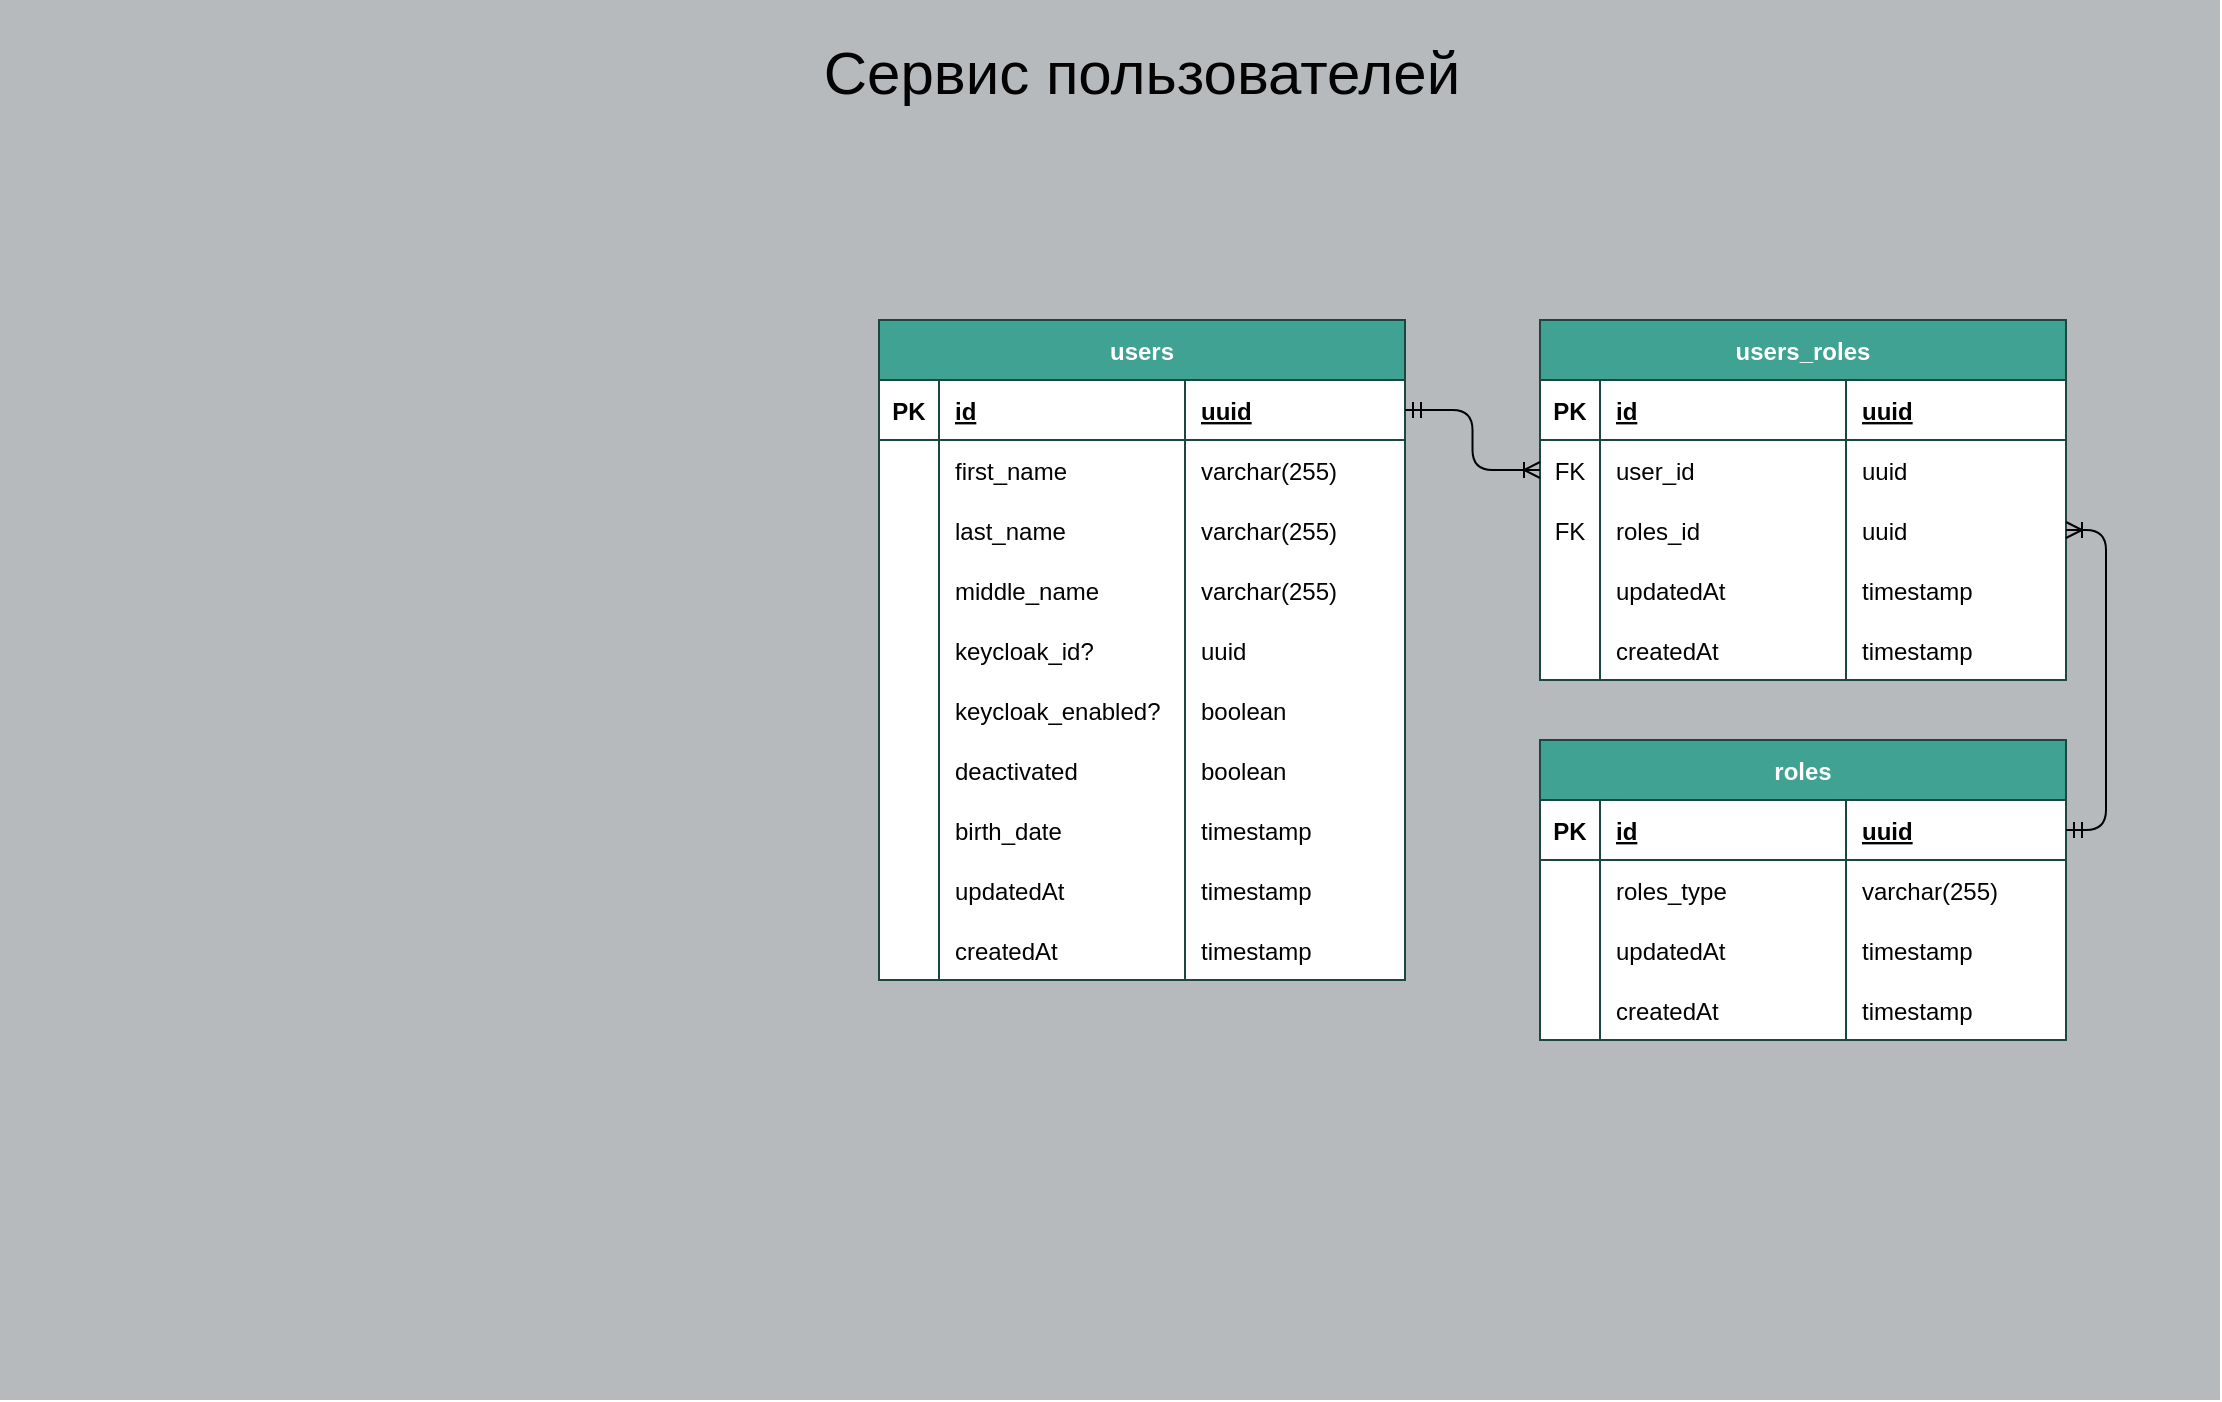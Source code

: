 <mxfile version="20.8.16" type="github">
  <diagram name="Страница 1" id="sNNG_rTBb9Sv7WH3giw5">
    <mxGraphModel dx="1847" dy="764" grid="1" gridSize="10" guides="1" tooltips="1" connect="1" arrows="1" fold="1" page="1" pageScale="1" pageWidth="413" pageHeight="583" background="#ffffff" math="0" shadow="0">
      <root>
        <mxCell id="0" />
        <mxCell id="1" parent="0" />
        <mxCell id="tufFg8tONRUplMRt9rdd-1" value="" style="rounded=0;whiteSpace=wrap;html=1;strokeColor=none;fillColor=#B7BABD;glass=0;gradientColor=none;" vertex="1" parent="1">
          <mxGeometry x="-160" y="80" width="1110" height="700" as="geometry" />
        </mxCell>
        <mxCell id="tufFg8tONRUplMRt9rdd-44" value="users" style="shape=table;startSize=30;container=1;collapsible=1;childLayout=tableLayout;fixedRows=1;rowLines=0;fontStyle=1;align=center;resizeLast=1;shadow=0;fontColor=#ffffff;strokeColor=#1C4740;fillColor=#3FA292;swimlaneFillColor=#FFFFFF;" vertex="1" parent="1">
          <mxGeometry x="279.5" y="240" width="263" height="330" as="geometry" />
        </mxCell>
        <mxCell id="tufFg8tONRUplMRt9rdd-45" value="" style="shape=partialRectangle;collapsible=0;dropTarget=0;pointerEvents=0;fillColor=none;top=0;left=0;bottom=1;right=0;points=[[0,0.5],[1,0.5]];portConstraint=eastwest;shadow=0;fontColor=#030303;strokeColor=#1C4740;" vertex="1" parent="tufFg8tONRUplMRt9rdd-44">
          <mxGeometry y="30" width="263" height="30" as="geometry" />
        </mxCell>
        <mxCell id="tufFg8tONRUplMRt9rdd-46" value="PK" style="shape=partialRectangle;connectable=0;fillColor=none;top=0;left=0;bottom=0;right=0;fontStyle=1;overflow=hidden;shadow=0;fontColor=#030303;strokeColor=#000000;" vertex="1" parent="tufFg8tONRUplMRt9rdd-45">
          <mxGeometry width="30" height="30" as="geometry">
            <mxRectangle width="30" height="30" as="alternateBounds" />
          </mxGeometry>
        </mxCell>
        <mxCell id="tufFg8tONRUplMRt9rdd-47" value="id" style="shape=partialRectangle;connectable=0;fillColor=none;top=0;left=0;bottom=0;right=0;align=left;spacingLeft=6;fontStyle=5;overflow=hidden;shadow=0;fontColor=#030303;strokeColor=#000000;" vertex="1" parent="tufFg8tONRUplMRt9rdd-45">
          <mxGeometry x="30" width="123" height="30" as="geometry">
            <mxRectangle width="123" height="30" as="alternateBounds" />
          </mxGeometry>
        </mxCell>
        <mxCell id="tufFg8tONRUplMRt9rdd-48" value="uuid" style="shape=partialRectangle;connectable=0;fillColor=none;top=0;left=0;bottom=0;right=0;align=left;spacingLeft=6;fontStyle=5;overflow=hidden;shadow=0;fontColor=#030303;strokeColor=#000000;" vertex="1" parent="tufFg8tONRUplMRt9rdd-45">
          <mxGeometry x="153" width="110" height="30" as="geometry">
            <mxRectangle width="110" height="30" as="alternateBounds" />
          </mxGeometry>
        </mxCell>
        <mxCell id="tufFg8tONRUplMRt9rdd-49" style="shape=partialRectangle;collapsible=0;dropTarget=0;pointerEvents=0;fillColor=none;top=0;left=0;bottom=0;right=0;points=[[0,0.5],[1,0.5]];portConstraint=eastwest;shadow=0;fontColor=#030303;strokeColor=#1c4740;" vertex="1" parent="tufFg8tONRUplMRt9rdd-44">
          <mxGeometry y="60" width="263" height="30" as="geometry" />
        </mxCell>
        <mxCell id="tufFg8tONRUplMRt9rdd-50" value="" style="shape=partialRectangle;connectable=0;fillColor=none;top=0;left=0;bottom=0;right=0;editable=1;overflow=hidden;shadow=0;fontColor=#030303;strokeColor=#000000;" vertex="1" parent="tufFg8tONRUplMRt9rdd-49">
          <mxGeometry width="30" height="30" as="geometry">
            <mxRectangle width="30" height="30" as="alternateBounds" />
          </mxGeometry>
        </mxCell>
        <mxCell id="tufFg8tONRUplMRt9rdd-51" value="first_name" style="shape=partialRectangle;connectable=0;fillColor=none;top=0;left=0;bottom=0;right=0;align=left;spacingLeft=6;overflow=hidden;shadow=0;fontColor=#030303;strokeColor=#000000;" vertex="1" parent="tufFg8tONRUplMRt9rdd-49">
          <mxGeometry x="30" width="123" height="30" as="geometry">
            <mxRectangle width="123" height="30" as="alternateBounds" />
          </mxGeometry>
        </mxCell>
        <mxCell id="tufFg8tONRUplMRt9rdd-52" value="varchar(255)" style="shape=partialRectangle;connectable=0;fillColor=none;top=0;left=0;bottom=0;right=0;align=left;spacingLeft=6;overflow=hidden;shadow=0;fontColor=#030303;strokeColor=#000000;" vertex="1" parent="tufFg8tONRUplMRt9rdd-49">
          <mxGeometry x="153" width="110" height="30" as="geometry">
            <mxRectangle width="110" height="30" as="alternateBounds" />
          </mxGeometry>
        </mxCell>
        <mxCell id="tufFg8tONRUplMRt9rdd-97" style="shape=partialRectangle;collapsible=0;dropTarget=0;pointerEvents=0;fillColor=none;top=0;left=0;bottom=0;right=0;points=[[0,0.5],[1,0.5]];portConstraint=eastwest;shadow=0;fontColor=#030303;strokeColor=#000000;" vertex="1" parent="tufFg8tONRUplMRt9rdd-44">
          <mxGeometry y="90" width="263" height="30" as="geometry" />
        </mxCell>
        <mxCell id="tufFg8tONRUplMRt9rdd-98" value="" style="shape=partialRectangle;connectable=0;fillColor=none;top=0;left=0;bottom=0;right=0;editable=1;overflow=hidden;shadow=0;fontColor=#030303;strokeColor=#000000;" vertex="1" parent="tufFg8tONRUplMRt9rdd-97">
          <mxGeometry width="30" height="30" as="geometry">
            <mxRectangle width="30" height="30" as="alternateBounds" />
          </mxGeometry>
        </mxCell>
        <mxCell id="tufFg8tONRUplMRt9rdd-99" value="last_name" style="shape=partialRectangle;connectable=0;fillColor=none;top=0;left=0;bottom=0;right=0;align=left;spacingLeft=6;overflow=hidden;shadow=0;fontColor=#030303;strokeColor=#000000;" vertex="1" parent="tufFg8tONRUplMRt9rdd-97">
          <mxGeometry x="30" width="123" height="30" as="geometry">
            <mxRectangle width="123" height="30" as="alternateBounds" />
          </mxGeometry>
        </mxCell>
        <mxCell id="tufFg8tONRUplMRt9rdd-100" value="varchar(255)" style="shape=partialRectangle;connectable=0;fillColor=none;top=0;left=0;bottom=0;right=0;align=left;spacingLeft=6;overflow=hidden;shadow=0;fontColor=#030303;strokeColor=#000000;" vertex="1" parent="tufFg8tONRUplMRt9rdd-97">
          <mxGeometry x="153" width="110" height="30" as="geometry">
            <mxRectangle width="110" height="30" as="alternateBounds" />
          </mxGeometry>
        </mxCell>
        <mxCell id="tufFg8tONRUplMRt9rdd-101" style="shape=partialRectangle;collapsible=0;dropTarget=0;pointerEvents=0;fillColor=none;top=0;left=0;bottom=0;right=0;points=[[0,0.5],[1,0.5]];portConstraint=eastwest;shadow=0;fontColor=#030303;strokeColor=#000000;" vertex="1" parent="tufFg8tONRUplMRt9rdd-44">
          <mxGeometry y="120" width="263" height="30" as="geometry" />
        </mxCell>
        <mxCell id="tufFg8tONRUplMRt9rdd-102" value="" style="shape=partialRectangle;connectable=0;fillColor=none;top=0;left=0;bottom=0;right=0;editable=1;overflow=hidden;shadow=0;fontColor=#030303;strokeColor=#000000;" vertex="1" parent="tufFg8tONRUplMRt9rdd-101">
          <mxGeometry width="30" height="30" as="geometry">
            <mxRectangle width="30" height="30" as="alternateBounds" />
          </mxGeometry>
        </mxCell>
        <mxCell id="tufFg8tONRUplMRt9rdd-103" value="middle_name" style="shape=partialRectangle;connectable=0;fillColor=none;top=0;left=0;bottom=0;right=0;align=left;spacingLeft=6;overflow=hidden;shadow=0;fontColor=#030303;strokeColor=#000000;" vertex="1" parent="tufFg8tONRUplMRt9rdd-101">
          <mxGeometry x="30" width="123" height="30" as="geometry">
            <mxRectangle width="123" height="30" as="alternateBounds" />
          </mxGeometry>
        </mxCell>
        <mxCell id="tufFg8tONRUplMRt9rdd-104" value="varchar(255)" style="shape=partialRectangle;connectable=0;fillColor=none;top=0;left=0;bottom=0;right=0;align=left;spacingLeft=6;overflow=hidden;shadow=0;fontColor=#030303;strokeColor=#000000;" vertex="1" parent="tufFg8tONRUplMRt9rdd-101">
          <mxGeometry x="153" width="110" height="30" as="geometry">
            <mxRectangle width="110" height="30" as="alternateBounds" />
          </mxGeometry>
        </mxCell>
        <mxCell id="tufFg8tONRUplMRt9rdd-105" style="shape=partialRectangle;collapsible=0;dropTarget=0;pointerEvents=0;fillColor=none;top=0;left=0;bottom=0;right=0;points=[[0,0.5],[1,0.5]];portConstraint=eastwest;shadow=0;fontColor=#030303;strokeColor=#000000;" vertex="1" parent="tufFg8tONRUplMRt9rdd-44">
          <mxGeometry y="150" width="263" height="30" as="geometry" />
        </mxCell>
        <mxCell id="tufFg8tONRUplMRt9rdd-106" value="" style="shape=partialRectangle;connectable=0;fillColor=none;top=0;left=0;bottom=0;right=0;editable=1;overflow=hidden;shadow=0;fontColor=#030303;strokeColor=#000000;" vertex="1" parent="tufFg8tONRUplMRt9rdd-105">
          <mxGeometry width="30" height="30" as="geometry">
            <mxRectangle width="30" height="30" as="alternateBounds" />
          </mxGeometry>
        </mxCell>
        <mxCell id="tufFg8tONRUplMRt9rdd-107" value="keycloak_id?" style="shape=partialRectangle;connectable=0;fillColor=none;top=0;left=0;bottom=0;right=0;align=left;spacingLeft=6;overflow=hidden;shadow=0;fontColor=#030303;strokeColor=#000000;" vertex="1" parent="tufFg8tONRUplMRt9rdd-105">
          <mxGeometry x="30" width="123" height="30" as="geometry">
            <mxRectangle width="123" height="30" as="alternateBounds" />
          </mxGeometry>
        </mxCell>
        <mxCell id="tufFg8tONRUplMRt9rdd-108" value="uuid" style="shape=partialRectangle;connectable=0;fillColor=none;top=0;left=0;bottom=0;right=0;align=left;spacingLeft=6;overflow=hidden;shadow=0;fontColor=#030303;strokeColor=#000000;" vertex="1" parent="tufFg8tONRUplMRt9rdd-105">
          <mxGeometry x="153" width="110" height="30" as="geometry">
            <mxRectangle width="110" height="30" as="alternateBounds" />
          </mxGeometry>
        </mxCell>
        <mxCell id="tufFg8tONRUplMRt9rdd-109" style="shape=partialRectangle;collapsible=0;dropTarget=0;pointerEvents=0;fillColor=none;top=0;left=0;bottom=0;right=0;points=[[0,0.5],[1,0.5]];portConstraint=eastwest;shadow=0;fontColor=#030303;strokeColor=#000000;" vertex="1" parent="tufFg8tONRUplMRt9rdd-44">
          <mxGeometry y="180" width="263" height="30" as="geometry" />
        </mxCell>
        <mxCell id="tufFg8tONRUplMRt9rdd-110" value="" style="shape=partialRectangle;connectable=0;fillColor=none;top=0;left=0;bottom=0;right=0;editable=1;overflow=hidden;shadow=0;fontColor=#030303;strokeColor=#000000;" vertex="1" parent="tufFg8tONRUplMRt9rdd-109">
          <mxGeometry width="30" height="30" as="geometry">
            <mxRectangle width="30" height="30" as="alternateBounds" />
          </mxGeometry>
        </mxCell>
        <mxCell id="tufFg8tONRUplMRt9rdd-111" value="keycloak_enabled?" style="shape=partialRectangle;connectable=0;fillColor=none;top=0;left=0;bottom=0;right=0;align=left;spacingLeft=6;overflow=hidden;shadow=0;fontColor=#030303;strokeColor=#000000;" vertex="1" parent="tufFg8tONRUplMRt9rdd-109">
          <mxGeometry x="30" width="123" height="30" as="geometry">
            <mxRectangle width="123" height="30" as="alternateBounds" />
          </mxGeometry>
        </mxCell>
        <mxCell id="tufFg8tONRUplMRt9rdd-112" value="boolean" style="shape=partialRectangle;connectable=0;fillColor=none;top=0;left=0;bottom=0;right=0;align=left;spacingLeft=6;overflow=hidden;shadow=0;fontColor=#030303;strokeColor=#000000;" vertex="1" parent="tufFg8tONRUplMRt9rdd-109">
          <mxGeometry x="153" width="110" height="30" as="geometry">
            <mxRectangle width="110" height="30" as="alternateBounds" />
          </mxGeometry>
        </mxCell>
        <mxCell id="tufFg8tONRUplMRt9rdd-113" style="shape=partialRectangle;collapsible=0;dropTarget=0;pointerEvents=0;fillColor=none;top=0;left=0;bottom=0;right=0;points=[[0,0.5],[1,0.5]];portConstraint=eastwest;shadow=0;fontColor=#030303;strokeColor=#000000;" vertex="1" parent="tufFg8tONRUplMRt9rdd-44">
          <mxGeometry y="210" width="263" height="30" as="geometry" />
        </mxCell>
        <mxCell id="tufFg8tONRUplMRt9rdd-114" value="" style="shape=partialRectangle;connectable=0;fillColor=none;top=0;left=0;bottom=0;right=0;editable=1;overflow=hidden;shadow=0;fontColor=#030303;strokeColor=#000000;" vertex="1" parent="tufFg8tONRUplMRt9rdd-113">
          <mxGeometry width="30" height="30" as="geometry">
            <mxRectangle width="30" height="30" as="alternateBounds" />
          </mxGeometry>
        </mxCell>
        <mxCell id="tufFg8tONRUplMRt9rdd-115" value="deactivated" style="shape=partialRectangle;connectable=0;fillColor=none;top=0;left=0;bottom=0;right=0;align=left;spacingLeft=6;overflow=hidden;shadow=0;fontColor=#030303;strokeColor=#000000;" vertex="1" parent="tufFg8tONRUplMRt9rdd-113">
          <mxGeometry x="30" width="123" height="30" as="geometry">
            <mxRectangle width="123" height="30" as="alternateBounds" />
          </mxGeometry>
        </mxCell>
        <mxCell id="tufFg8tONRUplMRt9rdd-116" value="boolean" style="shape=partialRectangle;connectable=0;fillColor=none;top=0;left=0;bottom=0;right=0;align=left;spacingLeft=6;overflow=hidden;shadow=0;fontColor=#030303;strokeColor=#000000;" vertex="1" parent="tufFg8tONRUplMRt9rdd-113">
          <mxGeometry x="153" width="110" height="30" as="geometry">
            <mxRectangle width="110" height="30" as="alternateBounds" />
          </mxGeometry>
        </mxCell>
        <mxCell id="tufFg8tONRUplMRt9rdd-117" style="shape=partialRectangle;collapsible=0;dropTarget=0;pointerEvents=0;fillColor=none;top=0;left=0;bottom=0;right=0;points=[[0,0.5],[1,0.5]];portConstraint=eastwest;shadow=0;fontColor=#030303;strokeColor=#000000;" vertex="1" parent="tufFg8tONRUplMRt9rdd-44">
          <mxGeometry y="240" width="263" height="30" as="geometry" />
        </mxCell>
        <mxCell id="tufFg8tONRUplMRt9rdd-118" value="" style="shape=partialRectangle;connectable=0;fillColor=none;top=0;left=0;bottom=0;right=0;editable=1;overflow=hidden;shadow=0;fontColor=#030303;strokeColor=#000000;" vertex="1" parent="tufFg8tONRUplMRt9rdd-117">
          <mxGeometry width="30" height="30" as="geometry">
            <mxRectangle width="30" height="30" as="alternateBounds" />
          </mxGeometry>
        </mxCell>
        <mxCell id="tufFg8tONRUplMRt9rdd-119" value="birth_date" style="shape=partialRectangle;connectable=0;fillColor=none;top=0;left=0;bottom=0;right=0;align=left;spacingLeft=6;overflow=hidden;shadow=0;fontColor=#030303;strokeColor=#000000;" vertex="1" parent="tufFg8tONRUplMRt9rdd-117">
          <mxGeometry x="30" width="123" height="30" as="geometry">
            <mxRectangle width="123" height="30" as="alternateBounds" />
          </mxGeometry>
        </mxCell>
        <mxCell id="tufFg8tONRUplMRt9rdd-120" value="timestamp" style="shape=partialRectangle;connectable=0;fillColor=none;top=0;left=0;bottom=0;right=0;align=left;spacingLeft=6;overflow=hidden;shadow=0;fontColor=#030303;strokeColor=#000000;" vertex="1" parent="tufFg8tONRUplMRt9rdd-117">
          <mxGeometry x="153" width="110" height="30" as="geometry">
            <mxRectangle width="110" height="30" as="alternateBounds" />
          </mxGeometry>
        </mxCell>
        <mxCell id="tufFg8tONRUplMRt9rdd-89" value="" style="shape=partialRectangle;collapsible=0;dropTarget=0;pointerEvents=0;fillColor=none;top=0;left=0;bottom=0;right=0;points=[[0,0.5],[1,0.5]];portConstraint=eastwest;shadow=0;fontColor=#030303;strokeColor=#000000;" vertex="1" parent="tufFg8tONRUplMRt9rdd-44">
          <mxGeometry y="270" width="263" height="30" as="geometry" />
        </mxCell>
        <mxCell id="tufFg8tONRUplMRt9rdd-90" value="" style="shape=partialRectangle;connectable=0;fillColor=none;top=0;left=0;bottom=0;right=0;editable=1;overflow=hidden;shadow=0;fontColor=#030303;strokeColor=#000000;" vertex="1" parent="tufFg8tONRUplMRt9rdd-89">
          <mxGeometry width="30" height="30" as="geometry">
            <mxRectangle width="30" height="30" as="alternateBounds" />
          </mxGeometry>
        </mxCell>
        <mxCell id="tufFg8tONRUplMRt9rdd-91" value="updatedAt" style="shape=partialRectangle;connectable=0;fillColor=none;top=0;left=0;bottom=0;right=0;align=left;spacingLeft=6;overflow=hidden;shadow=0;fontColor=#030303;strokeColor=#000000;" vertex="1" parent="tufFg8tONRUplMRt9rdd-89">
          <mxGeometry x="30" width="123" height="30" as="geometry">
            <mxRectangle width="123" height="30" as="alternateBounds" />
          </mxGeometry>
        </mxCell>
        <mxCell id="tufFg8tONRUplMRt9rdd-92" value="timestamp" style="shape=partialRectangle;connectable=0;fillColor=none;top=0;left=0;bottom=0;right=0;align=left;spacingLeft=6;overflow=hidden;shadow=0;fontColor=#030303;strokeColor=#000000;" vertex="1" parent="tufFg8tONRUplMRt9rdd-89">
          <mxGeometry x="153" width="110" height="30" as="geometry">
            <mxRectangle width="110" height="30" as="alternateBounds" />
          </mxGeometry>
        </mxCell>
        <mxCell id="tufFg8tONRUplMRt9rdd-93" style="shape=partialRectangle;collapsible=0;dropTarget=0;pointerEvents=0;fillColor=none;top=0;left=0;bottom=0;right=0;points=[[0,0.5],[1,0.5]];portConstraint=eastwest;shadow=0;fontColor=#030303;strokeColor=#000000;" vertex="1" parent="tufFg8tONRUplMRt9rdd-44">
          <mxGeometry y="300" width="263" height="30" as="geometry" />
        </mxCell>
        <mxCell id="tufFg8tONRUplMRt9rdd-94" style="shape=partialRectangle;connectable=0;fillColor=none;top=0;left=0;bottom=0;right=0;editable=1;overflow=hidden;shadow=0;fontColor=#030303;strokeColor=#000000;" vertex="1" parent="tufFg8tONRUplMRt9rdd-93">
          <mxGeometry width="30" height="30" as="geometry">
            <mxRectangle width="30" height="30" as="alternateBounds" />
          </mxGeometry>
        </mxCell>
        <mxCell id="tufFg8tONRUplMRt9rdd-95" value="createdAt" style="shape=partialRectangle;connectable=0;fillColor=none;top=0;left=0;bottom=0;right=0;align=left;spacingLeft=6;overflow=hidden;shadow=0;fontColor=#030303;strokeColor=#000000;" vertex="1" parent="tufFg8tONRUplMRt9rdd-93">
          <mxGeometry x="30" width="123" height="30" as="geometry">
            <mxRectangle width="123" height="30" as="alternateBounds" />
          </mxGeometry>
        </mxCell>
        <mxCell id="tufFg8tONRUplMRt9rdd-96" value="timestamp" style="shape=partialRectangle;connectable=0;fillColor=none;top=0;left=0;bottom=0;right=0;align=left;spacingLeft=6;overflow=hidden;shadow=0;fontColor=#030303;strokeColor=#000000;" vertex="1" parent="tufFg8tONRUplMRt9rdd-93">
          <mxGeometry x="153" width="110" height="30" as="geometry">
            <mxRectangle width="110" height="30" as="alternateBounds" />
          </mxGeometry>
        </mxCell>
        <mxCell id="tufFg8tONRUplMRt9rdd-127" value="Сервис пользователей" style="text;html=1;strokeColor=none;fillColor=none;align=center;verticalAlign=middle;whiteSpace=wrap;rounded=0;shadow=0;fontColor=#030303;strokeWidth=5;spacing=7;spacingTop=1;fontSize=30;" vertex="1" parent="1">
          <mxGeometry x="121" y="100" width="580" height="30" as="geometry" />
        </mxCell>
        <mxCell id="tufFg8tONRUplMRt9rdd-128" value="users_roles" style="shape=table;startSize=30;container=1;collapsible=1;childLayout=tableLayout;fixedRows=1;rowLines=0;fontStyle=1;align=center;resizeLast=1;shadow=0;fontColor=#ffffff;strokeColor=#1C4740;fillColor=#3FA292;swimlaneFillColor=#FFFFFF;" vertex="1" parent="1">
          <mxGeometry x="610" y="240" width="263" height="180" as="geometry" />
        </mxCell>
        <mxCell id="tufFg8tONRUplMRt9rdd-129" value="" style="shape=partialRectangle;collapsible=0;dropTarget=0;pointerEvents=0;fillColor=none;top=0;left=0;bottom=1;right=0;points=[[0,0.5],[1,0.5]];portConstraint=eastwest;shadow=0;fontColor=#030303;strokeColor=#1C4740;" vertex="1" parent="tufFg8tONRUplMRt9rdd-128">
          <mxGeometry y="30" width="263" height="30" as="geometry" />
        </mxCell>
        <mxCell id="tufFg8tONRUplMRt9rdd-130" value="PK" style="shape=partialRectangle;connectable=0;fillColor=none;top=0;left=0;bottom=0;right=0;fontStyle=1;overflow=hidden;shadow=0;fontColor=#030303;strokeColor=#000000;" vertex="1" parent="tufFg8tONRUplMRt9rdd-129">
          <mxGeometry width="30" height="30" as="geometry">
            <mxRectangle width="30" height="30" as="alternateBounds" />
          </mxGeometry>
        </mxCell>
        <mxCell id="tufFg8tONRUplMRt9rdd-131" value="id" style="shape=partialRectangle;connectable=0;fillColor=none;top=0;left=0;bottom=0;right=0;align=left;spacingLeft=6;fontStyle=5;overflow=hidden;shadow=0;fontColor=#030303;strokeColor=#000000;" vertex="1" parent="tufFg8tONRUplMRt9rdd-129">
          <mxGeometry x="30" width="123" height="30" as="geometry">
            <mxRectangle width="123" height="30" as="alternateBounds" />
          </mxGeometry>
        </mxCell>
        <mxCell id="tufFg8tONRUplMRt9rdd-132" value="uuid" style="shape=partialRectangle;connectable=0;fillColor=none;top=0;left=0;bottom=0;right=0;align=left;spacingLeft=6;fontStyle=5;overflow=hidden;shadow=0;fontColor=#030303;strokeColor=#000000;" vertex="1" parent="tufFg8tONRUplMRt9rdd-129">
          <mxGeometry x="153" width="110" height="30" as="geometry">
            <mxRectangle width="110" height="30" as="alternateBounds" />
          </mxGeometry>
        </mxCell>
        <mxCell id="tufFg8tONRUplMRt9rdd-133" style="shape=partialRectangle;collapsible=0;dropTarget=0;pointerEvents=0;fillColor=none;top=0;left=0;bottom=0;right=0;points=[[0,0.5],[1,0.5]];portConstraint=eastwest;shadow=0;fontColor=#030303;strokeColor=#1c4740;" vertex="1" parent="tufFg8tONRUplMRt9rdd-128">
          <mxGeometry y="60" width="263" height="30" as="geometry" />
        </mxCell>
        <mxCell id="tufFg8tONRUplMRt9rdd-134" value="FK" style="shape=partialRectangle;connectable=0;fillColor=none;top=0;left=0;bottom=0;right=0;editable=1;overflow=hidden;shadow=0;fontColor=#030303;strokeColor=#000000;" vertex="1" parent="tufFg8tONRUplMRt9rdd-133">
          <mxGeometry width="30" height="30" as="geometry">
            <mxRectangle width="30" height="30" as="alternateBounds" />
          </mxGeometry>
        </mxCell>
        <mxCell id="tufFg8tONRUplMRt9rdd-135" value="user_id" style="shape=partialRectangle;connectable=0;fillColor=none;top=0;left=0;bottom=0;right=0;align=left;spacingLeft=6;overflow=hidden;shadow=0;fontColor=#030303;strokeColor=#000000;" vertex="1" parent="tufFg8tONRUplMRt9rdd-133">
          <mxGeometry x="30" width="123" height="30" as="geometry">
            <mxRectangle width="123" height="30" as="alternateBounds" />
          </mxGeometry>
        </mxCell>
        <mxCell id="tufFg8tONRUplMRt9rdd-136" value="uuid" style="shape=partialRectangle;connectable=0;fillColor=none;top=0;left=0;bottom=0;right=0;align=left;spacingLeft=6;overflow=hidden;shadow=0;fontColor=#030303;strokeColor=#000000;" vertex="1" parent="tufFg8tONRUplMRt9rdd-133">
          <mxGeometry x="153" width="110" height="30" as="geometry">
            <mxRectangle width="110" height="30" as="alternateBounds" />
          </mxGeometry>
        </mxCell>
        <mxCell id="tufFg8tONRUplMRt9rdd-137" style="shape=partialRectangle;collapsible=0;dropTarget=0;pointerEvents=0;fillColor=none;top=0;left=0;bottom=0;right=0;points=[[0,0.5],[1,0.5]];portConstraint=eastwest;shadow=0;fontColor=#030303;strokeColor=#000000;" vertex="1" parent="tufFg8tONRUplMRt9rdd-128">
          <mxGeometry y="90" width="263" height="30" as="geometry" />
        </mxCell>
        <mxCell id="tufFg8tONRUplMRt9rdd-138" value="FK" style="shape=partialRectangle;connectable=0;fillColor=none;top=0;left=0;bottom=0;right=0;editable=1;overflow=hidden;shadow=0;fontColor=#030303;strokeColor=#000000;" vertex="1" parent="tufFg8tONRUplMRt9rdd-137">
          <mxGeometry width="30" height="30" as="geometry">
            <mxRectangle width="30" height="30" as="alternateBounds" />
          </mxGeometry>
        </mxCell>
        <mxCell id="tufFg8tONRUplMRt9rdd-139" value="roles_id" style="shape=partialRectangle;connectable=0;fillColor=none;top=0;left=0;bottom=0;right=0;align=left;spacingLeft=6;overflow=hidden;shadow=0;fontColor=#030303;strokeColor=#000000;" vertex="1" parent="tufFg8tONRUplMRt9rdd-137">
          <mxGeometry x="30" width="123" height="30" as="geometry">
            <mxRectangle width="123" height="30" as="alternateBounds" />
          </mxGeometry>
        </mxCell>
        <mxCell id="tufFg8tONRUplMRt9rdd-140" value="uuid" style="shape=partialRectangle;connectable=0;fillColor=none;top=0;left=0;bottom=0;right=0;align=left;spacingLeft=6;overflow=hidden;shadow=0;fontColor=#030303;strokeColor=#000000;" vertex="1" parent="tufFg8tONRUplMRt9rdd-137">
          <mxGeometry x="153" width="110" height="30" as="geometry">
            <mxRectangle width="110" height="30" as="alternateBounds" />
          </mxGeometry>
        </mxCell>
        <mxCell id="tufFg8tONRUplMRt9rdd-161" value="" style="shape=partialRectangle;collapsible=0;dropTarget=0;pointerEvents=0;fillColor=none;top=0;left=0;bottom=0;right=0;points=[[0,0.5],[1,0.5]];portConstraint=eastwest;shadow=0;fontColor=#030303;strokeColor=#000000;" vertex="1" parent="tufFg8tONRUplMRt9rdd-128">
          <mxGeometry y="120" width="263" height="30" as="geometry" />
        </mxCell>
        <mxCell id="tufFg8tONRUplMRt9rdd-162" value="" style="shape=partialRectangle;connectable=0;fillColor=none;top=0;left=0;bottom=0;right=0;editable=1;overflow=hidden;shadow=0;fontColor=#030303;strokeColor=#000000;" vertex="1" parent="tufFg8tONRUplMRt9rdd-161">
          <mxGeometry width="30" height="30" as="geometry">
            <mxRectangle width="30" height="30" as="alternateBounds" />
          </mxGeometry>
        </mxCell>
        <mxCell id="tufFg8tONRUplMRt9rdd-163" value="updatedAt" style="shape=partialRectangle;connectable=0;fillColor=none;top=0;left=0;bottom=0;right=0;align=left;spacingLeft=6;overflow=hidden;shadow=0;fontColor=#030303;strokeColor=#000000;" vertex="1" parent="tufFg8tONRUplMRt9rdd-161">
          <mxGeometry x="30" width="123" height="30" as="geometry">
            <mxRectangle width="123" height="30" as="alternateBounds" />
          </mxGeometry>
        </mxCell>
        <mxCell id="tufFg8tONRUplMRt9rdd-164" value="timestamp" style="shape=partialRectangle;connectable=0;fillColor=none;top=0;left=0;bottom=0;right=0;align=left;spacingLeft=6;overflow=hidden;shadow=0;fontColor=#030303;strokeColor=#000000;" vertex="1" parent="tufFg8tONRUplMRt9rdd-161">
          <mxGeometry x="153" width="110" height="30" as="geometry">
            <mxRectangle width="110" height="30" as="alternateBounds" />
          </mxGeometry>
        </mxCell>
        <mxCell id="tufFg8tONRUplMRt9rdd-165" style="shape=partialRectangle;collapsible=0;dropTarget=0;pointerEvents=0;fillColor=none;top=0;left=0;bottom=0;right=0;points=[[0,0.5],[1,0.5]];portConstraint=eastwest;shadow=0;fontColor=#030303;strokeColor=#000000;" vertex="1" parent="tufFg8tONRUplMRt9rdd-128">
          <mxGeometry y="150" width="263" height="30" as="geometry" />
        </mxCell>
        <mxCell id="tufFg8tONRUplMRt9rdd-166" style="shape=partialRectangle;connectable=0;fillColor=none;top=0;left=0;bottom=0;right=0;editable=1;overflow=hidden;shadow=0;fontColor=#030303;strokeColor=#000000;" vertex="1" parent="tufFg8tONRUplMRt9rdd-165">
          <mxGeometry width="30" height="30" as="geometry">
            <mxRectangle width="30" height="30" as="alternateBounds" />
          </mxGeometry>
        </mxCell>
        <mxCell id="tufFg8tONRUplMRt9rdd-167" value="createdAt" style="shape=partialRectangle;connectable=0;fillColor=none;top=0;left=0;bottom=0;right=0;align=left;spacingLeft=6;overflow=hidden;shadow=0;fontColor=#030303;strokeColor=#000000;" vertex="1" parent="tufFg8tONRUplMRt9rdd-165">
          <mxGeometry x="30" width="123" height="30" as="geometry">
            <mxRectangle width="123" height="30" as="alternateBounds" />
          </mxGeometry>
        </mxCell>
        <mxCell id="tufFg8tONRUplMRt9rdd-168" value="timestamp" style="shape=partialRectangle;connectable=0;fillColor=none;top=0;left=0;bottom=0;right=0;align=left;spacingLeft=6;overflow=hidden;shadow=0;fontColor=#030303;strokeColor=#000000;" vertex="1" parent="tufFg8tONRUplMRt9rdd-165">
          <mxGeometry x="153" width="110" height="30" as="geometry">
            <mxRectangle width="110" height="30" as="alternateBounds" />
          </mxGeometry>
        </mxCell>
        <mxCell id="tufFg8tONRUplMRt9rdd-169" value="roles" style="shape=table;startSize=30;container=1;collapsible=1;childLayout=tableLayout;fixedRows=1;rowLines=0;fontStyle=1;align=center;resizeLast=1;shadow=0;fontColor=#ffffff;strokeColor=#1C4740;fillColor=#3FA292;swimlaneFillColor=#FFFFFF;" vertex="1" parent="1">
          <mxGeometry x="610" y="450" width="263" height="150" as="geometry" />
        </mxCell>
        <mxCell id="tufFg8tONRUplMRt9rdd-170" value="" style="shape=partialRectangle;collapsible=0;dropTarget=0;pointerEvents=0;fillColor=none;top=0;left=0;bottom=1;right=0;points=[[0,0.5],[1,0.5]];portConstraint=eastwest;shadow=0;fontColor=#030303;strokeColor=#1C4740;" vertex="1" parent="tufFg8tONRUplMRt9rdd-169">
          <mxGeometry y="30" width="263" height="30" as="geometry" />
        </mxCell>
        <mxCell id="tufFg8tONRUplMRt9rdd-171" value="PK" style="shape=partialRectangle;connectable=0;fillColor=none;top=0;left=0;bottom=0;right=0;fontStyle=1;overflow=hidden;shadow=0;fontColor=#030303;strokeColor=#000000;" vertex="1" parent="tufFg8tONRUplMRt9rdd-170">
          <mxGeometry width="30" height="30" as="geometry">
            <mxRectangle width="30" height="30" as="alternateBounds" />
          </mxGeometry>
        </mxCell>
        <mxCell id="tufFg8tONRUplMRt9rdd-172" value="id" style="shape=partialRectangle;connectable=0;fillColor=none;top=0;left=0;bottom=0;right=0;align=left;spacingLeft=6;fontStyle=5;overflow=hidden;shadow=0;fontColor=#030303;strokeColor=#000000;" vertex="1" parent="tufFg8tONRUplMRt9rdd-170">
          <mxGeometry x="30" width="123" height="30" as="geometry">
            <mxRectangle width="123" height="30" as="alternateBounds" />
          </mxGeometry>
        </mxCell>
        <mxCell id="tufFg8tONRUplMRt9rdd-173" value="uuid" style="shape=partialRectangle;connectable=0;fillColor=none;top=0;left=0;bottom=0;right=0;align=left;spacingLeft=6;fontStyle=5;overflow=hidden;shadow=0;fontColor=#030303;strokeColor=#000000;" vertex="1" parent="tufFg8tONRUplMRt9rdd-170">
          <mxGeometry x="153" width="110" height="30" as="geometry">
            <mxRectangle width="110" height="30" as="alternateBounds" />
          </mxGeometry>
        </mxCell>
        <mxCell id="tufFg8tONRUplMRt9rdd-174" style="shape=partialRectangle;collapsible=0;dropTarget=0;pointerEvents=0;fillColor=none;top=0;left=0;bottom=0;right=0;points=[[0,0.5],[1,0.5]];portConstraint=eastwest;shadow=0;fontColor=#030303;strokeColor=#1c4740;" vertex="1" parent="tufFg8tONRUplMRt9rdd-169">
          <mxGeometry y="60" width="263" height="30" as="geometry" />
        </mxCell>
        <mxCell id="tufFg8tONRUplMRt9rdd-175" value="" style="shape=partialRectangle;connectable=0;fillColor=none;top=0;left=0;bottom=0;right=0;editable=1;overflow=hidden;shadow=0;fontColor=#030303;strokeColor=#000000;" vertex="1" parent="tufFg8tONRUplMRt9rdd-174">
          <mxGeometry width="30" height="30" as="geometry">
            <mxRectangle width="30" height="30" as="alternateBounds" />
          </mxGeometry>
        </mxCell>
        <mxCell id="tufFg8tONRUplMRt9rdd-176" value="roles_type" style="shape=partialRectangle;connectable=0;fillColor=none;top=0;left=0;bottom=0;right=0;align=left;spacingLeft=6;overflow=hidden;shadow=0;fontColor=#030303;strokeColor=#000000;" vertex="1" parent="tufFg8tONRUplMRt9rdd-174">
          <mxGeometry x="30" width="123" height="30" as="geometry">
            <mxRectangle width="123" height="30" as="alternateBounds" />
          </mxGeometry>
        </mxCell>
        <mxCell id="tufFg8tONRUplMRt9rdd-177" value="varchar(255)" style="shape=partialRectangle;connectable=0;fillColor=none;top=0;left=0;bottom=0;right=0;align=left;spacingLeft=6;overflow=hidden;shadow=0;fontColor=#030303;strokeColor=#000000;" vertex="1" parent="tufFg8tONRUplMRt9rdd-174">
          <mxGeometry x="153" width="110" height="30" as="geometry">
            <mxRectangle width="110" height="30" as="alternateBounds" />
          </mxGeometry>
        </mxCell>
        <mxCell id="tufFg8tONRUplMRt9rdd-182" value="" style="shape=partialRectangle;collapsible=0;dropTarget=0;pointerEvents=0;fillColor=none;top=0;left=0;bottom=0;right=0;points=[[0,0.5],[1,0.5]];portConstraint=eastwest;shadow=0;fontColor=#030303;strokeColor=#000000;" vertex="1" parent="tufFg8tONRUplMRt9rdd-169">
          <mxGeometry y="90" width="263" height="30" as="geometry" />
        </mxCell>
        <mxCell id="tufFg8tONRUplMRt9rdd-183" value="" style="shape=partialRectangle;connectable=0;fillColor=none;top=0;left=0;bottom=0;right=0;editable=1;overflow=hidden;shadow=0;fontColor=#030303;strokeColor=#000000;" vertex="1" parent="tufFg8tONRUplMRt9rdd-182">
          <mxGeometry width="30" height="30" as="geometry">
            <mxRectangle width="30" height="30" as="alternateBounds" />
          </mxGeometry>
        </mxCell>
        <mxCell id="tufFg8tONRUplMRt9rdd-184" value="updatedAt" style="shape=partialRectangle;connectable=0;fillColor=none;top=0;left=0;bottom=0;right=0;align=left;spacingLeft=6;overflow=hidden;shadow=0;fontColor=#030303;strokeColor=#000000;" vertex="1" parent="tufFg8tONRUplMRt9rdd-182">
          <mxGeometry x="30" width="123" height="30" as="geometry">
            <mxRectangle width="123" height="30" as="alternateBounds" />
          </mxGeometry>
        </mxCell>
        <mxCell id="tufFg8tONRUplMRt9rdd-185" value="timestamp" style="shape=partialRectangle;connectable=0;fillColor=none;top=0;left=0;bottom=0;right=0;align=left;spacingLeft=6;overflow=hidden;shadow=0;fontColor=#030303;strokeColor=#000000;" vertex="1" parent="tufFg8tONRUplMRt9rdd-182">
          <mxGeometry x="153" width="110" height="30" as="geometry">
            <mxRectangle width="110" height="30" as="alternateBounds" />
          </mxGeometry>
        </mxCell>
        <mxCell id="tufFg8tONRUplMRt9rdd-186" style="shape=partialRectangle;collapsible=0;dropTarget=0;pointerEvents=0;fillColor=none;top=0;left=0;bottom=0;right=0;points=[[0,0.5],[1,0.5]];portConstraint=eastwest;shadow=0;fontColor=#030303;strokeColor=#000000;" vertex="1" parent="tufFg8tONRUplMRt9rdd-169">
          <mxGeometry y="120" width="263" height="30" as="geometry" />
        </mxCell>
        <mxCell id="tufFg8tONRUplMRt9rdd-187" style="shape=partialRectangle;connectable=0;fillColor=none;top=0;left=0;bottom=0;right=0;editable=1;overflow=hidden;shadow=0;fontColor=#030303;strokeColor=#000000;" vertex="1" parent="tufFg8tONRUplMRt9rdd-186">
          <mxGeometry width="30" height="30" as="geometry">
            <mxRectangle width="30" height="30" as="alternateBounds" />
          </mxGeometry>
        </mxCell>
        <mxCell id="tufFg8tONRUplMRt9rdd-188" value="createdAt" style="shape=partialRectangle;connectable=0;fillColor=none;top=0;left=0;bottom=0;right=0;align=left;spacingLeft=6;overflow=hidden;shadow=0;fontColor=#030303;strokeColor=#000000;" vertex="1" parent="tufFg8tONRUplMRt9rdd-186">
          <mxGeometry x="30" width="123" height="30" as="geometry">
            <mxRectangle width="123" height="30" as="alternateBounds" />
          </mxGeometry>
        </mxCell>
        <mxCell id="tufFg8tONRUplMRt9rdd-189" value="timestamp" style="shape=partialRectangle;connectable=0;fillColor=none;top=0;left=0;bottom=0;right=0;align=left;spacingLeft=6;overflow=hidden;shadow=0;fontColor=#030303;strokeColor=#000000;" vertex="1" parent="tufFg8tONRUplMRt9rdd-186">
          <mxGeometry x="153" width="110" height="30" as="geometry">
            <mxRectangle width="110" height="30" as="alternateBounds" />
          </mxGeometry>
        </mxCell>
        <mxCell id="tufFg8tONRUplMRt9rdd-190" style="edgeStyle=orthogonalEdgeStyle;rounded=1;orthogonalLoop=1;jettySize=auto;html=1;exitX=1;exitY=0.5;exitDx=0;exitDy=0;entryX=1;entryY=0.5;entryDx=0;entryDy=0;fontSize=12;startArrow=ERmandOne;startFill=0;endArrow=ERoneToMany;endFill=0;" edge="1" parent="1" source="tufFg8tONRUplMRt9rdd-170" target="tufFg8tONRUplMRt9rdd-137">
          <mxGeometry relative="1" as="geometry" />
        </mxCell>
        <mxCell id="tufFg8tONRUplMRt9rdd-191" style="edgeStyle=orthogonalEdgeStyle;rounded=1;orthogonalLoop=1;jettySize=auto;html=1;exitX=1;exitY=0.5;exitDx=0;exitDy=0;entryX=0;entryY=0.5;entryDx=0;entryDy=0;fontSize=12;startArrow=ERmandOne;startFill=0;endArrow=ERoneToMany;endFill=0;" edge="1" parent="1" source="tufFg8tONRUplMRt9rdd-45" target="tufFg8tONRUplMRt9rdd-133">
          <mxGeometry relative="1" as="geometry" />
        </mxCell>
      </root>
    </mxGraphModel>
  </diagram>
</mxfile>
